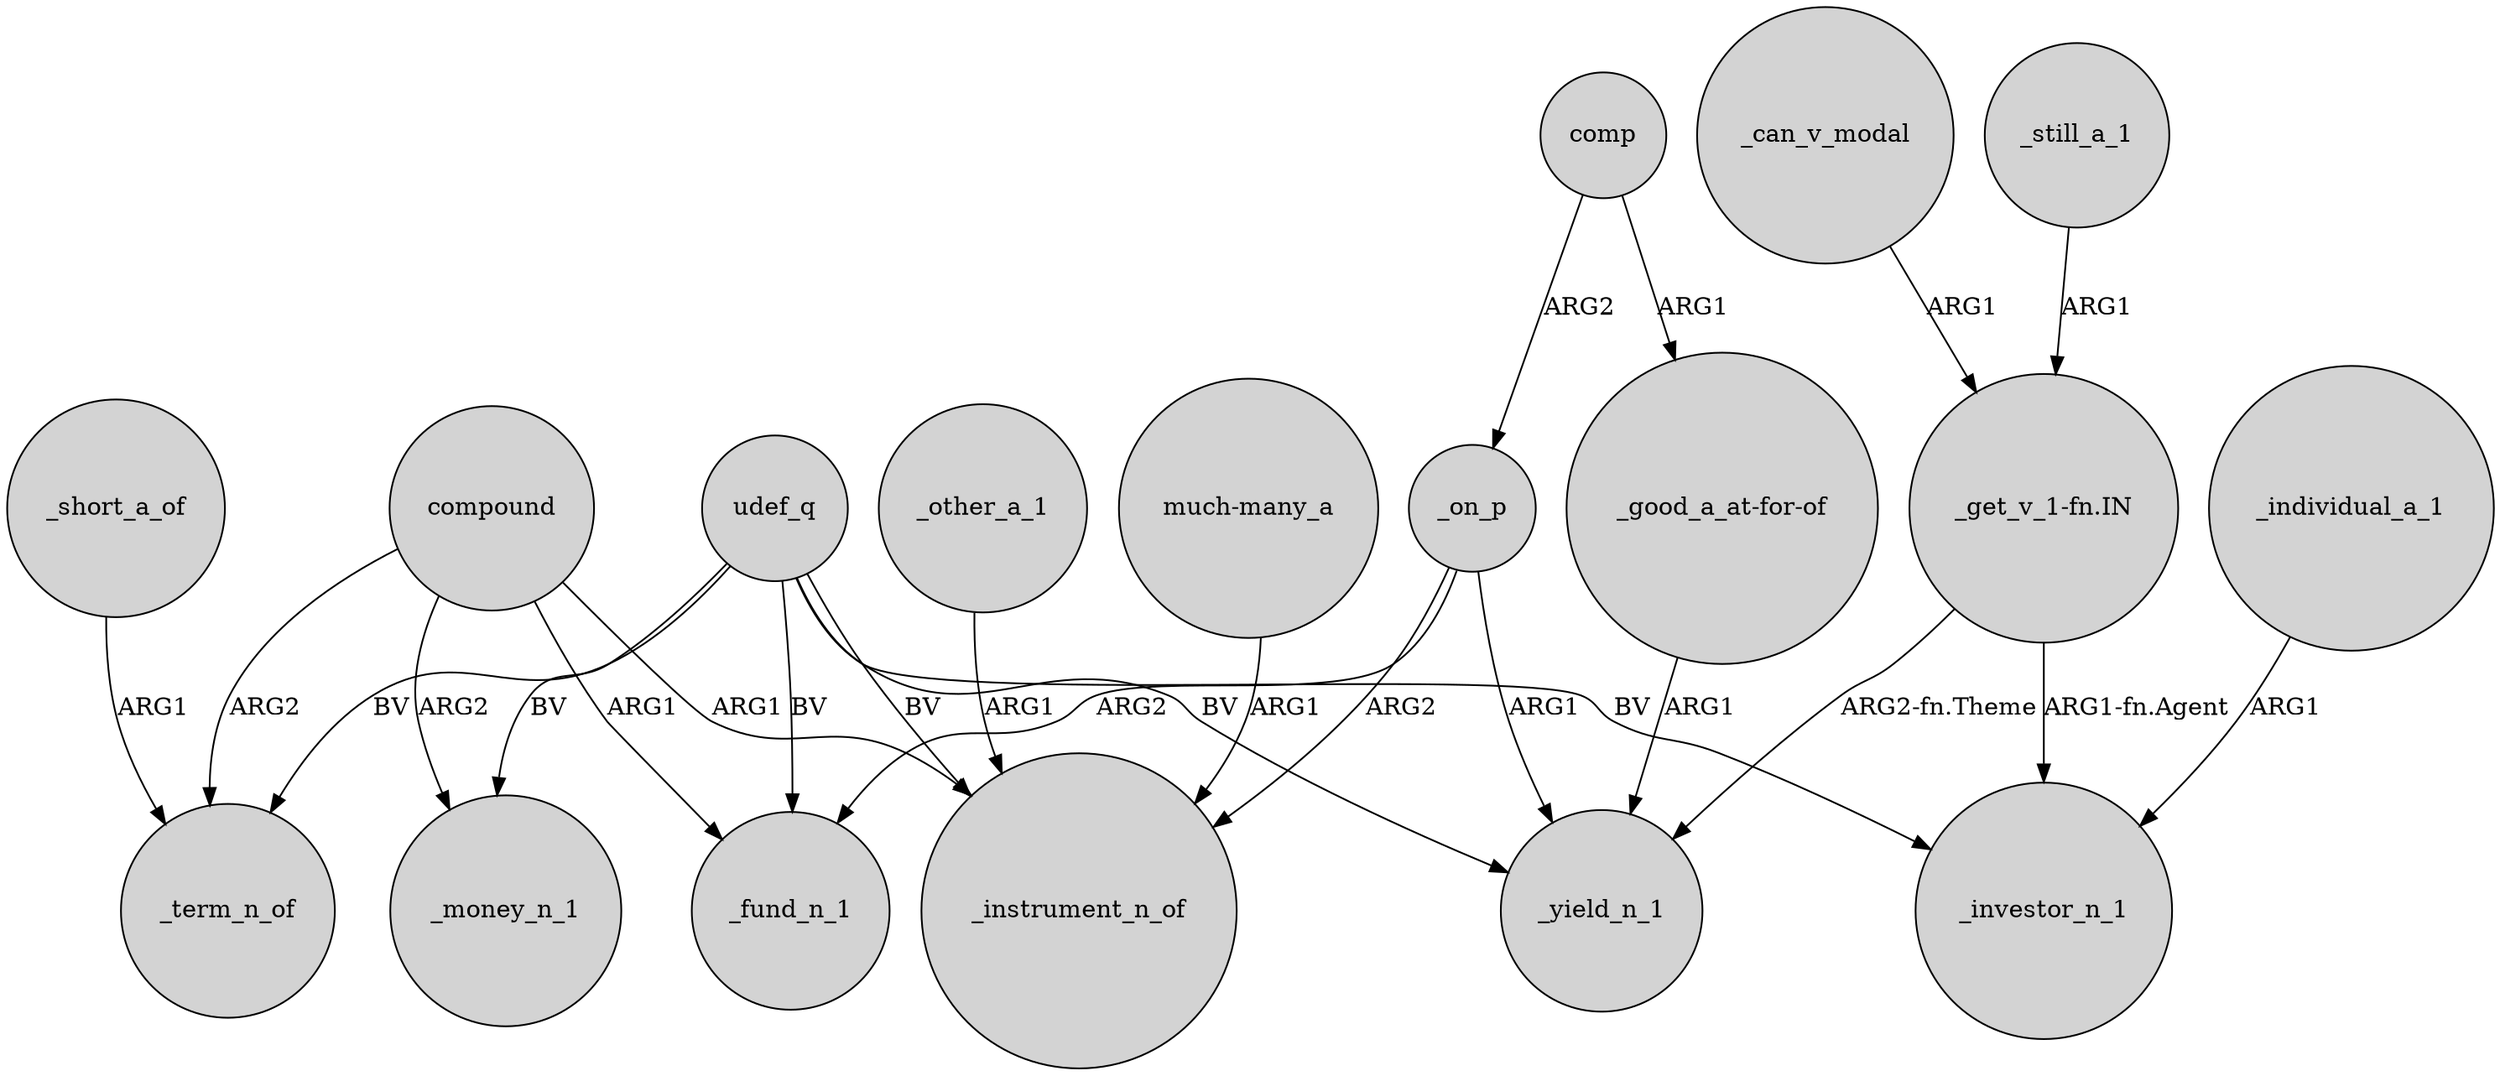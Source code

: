 digraph {
	node [shape=circle style=filled]
	udef_q -> _money_n_1 [label=BV]
	udef_q -> _investor_n_1 [label=BV]
	compound -> _term_n_of [label=ARG2]
	comp -> "_good_a_at-for-of" [label=ARG1]
	"_get_v_1-fn.IN" -> _investor_n_1 [label="ARG1-fn.Agent"]
	_can_v_modal -> "_get_v_1-fn.IN" [label=ARG1]
	_short_a_of -> _term_n_of [label=ARG1]
	_still_a_1 -> "_get_v_1-fn.IN" [label=ARG1]
	udef_q -> _instrument_n_of [label=BV]
	"_good_a_at-for-of" -> _yield_n_1 [label=ARG1]
	_other_a_1 -> _instrument_n_of [label=ARG1]
	"much-many_a" -> _instrument_n_of [label=ARG1]
	compound -> _money_n_1 [label=ARG2]
	_individual_a_1 -> _investor_n_1 [label=ARG1]
	compound -> _fund_n_1 [label=ARG1]
	udef_q -> _term_n_of [label=BV]
	udef_q -> _fund_n_1 [label=BV]
	_on_p -> _instrument_n_of [label=ARG2]
	_on_p -> _fund_n_1 [label=ARG2]
	_on_p -> _yield_n_1 [label=ARG1]
	comp -> _on_p [label=ARG2]
	udef_q -> _yield_n_1 [label=BV]
	compound -> _instrument_n_of [label=ARG1]
	"_get_v_1-fn.IN" -> _yield_n_1 [label="ARG2-fn.Theme"]
}
